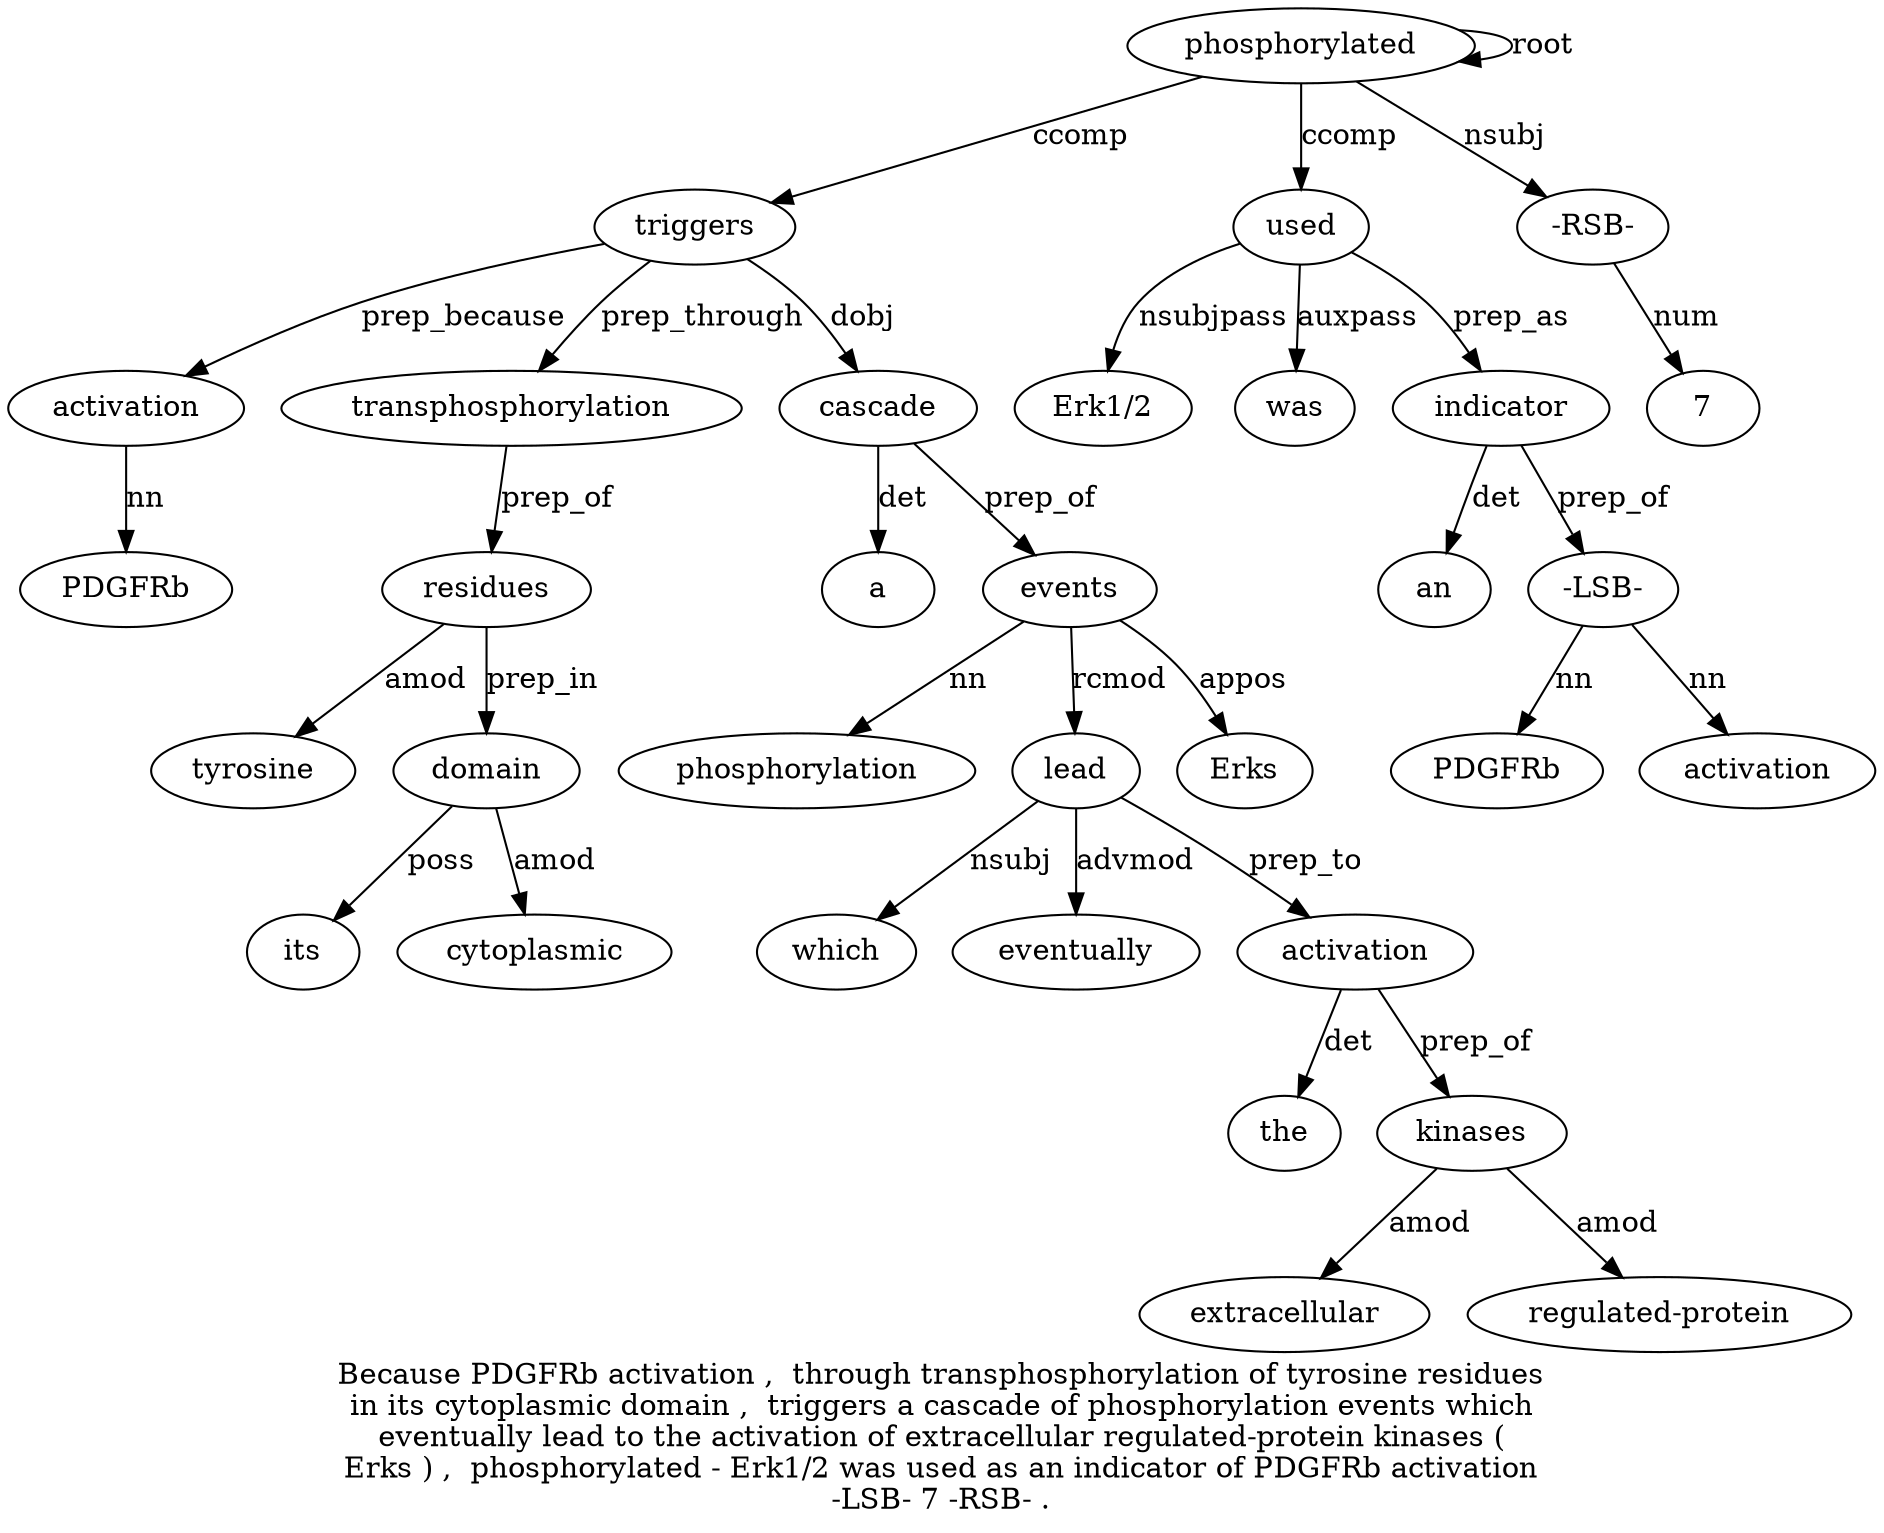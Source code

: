 digraph "Because PDGFRb activation ,  through transphosphorylation of tyrosine residues in its cytoplasmic domain ,  triggers a cascade of phosphorylation events which eventually lead to the activation of extracellular regulated-protein kinases ( Erks ) ,  phosphorylated - Erk1/2 was used as an indicator of PDGFRb activation -LSB- 7 -RSB- ." {
label="Because PDGFRb activation ,  through transphosphorylation of tyrosine residues
in its cytoplasmic domain ,  triggers a cascade of phosphorylation events which
eventually lead to the activation of extracellular regulated-protein kinases (
Erks ) ,  phosphorylated - Erk1/2 was used as an indicator of PDGFRb activation
-LSB- 7 -RSB- .";
activation3 [style=filled, fillcolor=white, label=activation];
PDGFRb2 [style=filled, fillcolor=white, label=PDGFRb];
activation3 -> PDGFRb2  [label=nn];
triggers15 [style=filled, fillcolor=white, label=triggers];
triggers15 -> activation3  [label=prep_because];
transphosphorylation6 [style=filled, fillcolor=white, label=transphosphorylation];
triggers15 -> transphosphorylation6  [label=prep_through];
residues9 [style=filled, fillcolor=white, label=residues];
tyrosine8 [style=filled, fillcolor=white, label=tyrosine];
residues9 -> tyrosine8  [label=amod];
transphosphorylation6 -> residues9  [label=prep_of];
domain13 [style=filled, fillcolor=white, label=domain];
its11 [style=filled, fillcolor=white, label=its];
domain13 -> its11  [label=poss];
cytoplasmic12 [style=filled, fillcolor=white, label=cytoplasmic];
domain13 -> cytoplasmic12  [label=amod];
residues9 -> domain13  [label=prep_in];
phosphorylated35 [style=filled, fillcolor=white, label=phosphorylated];
phosphorylated35 -> triggers15  [label=ccomp];
cascade17 [style=filled, fillcolor=white, label=cascade];
a16 [style=filled, fillcolor=white, label=a];
cascade17 -> a16  [label=det];
triggers15 -> cascade17  [label=dobj];
events20 [style=filled, fillcolor=white, label=events];
phosphorylation19 [style=filled, fillcolor=white, label=phosphorylation];
events20 -> phosphorylation19  [label=nn];
cascade17 -> events20  [label=prep_of];
lead23 [style=filled, fillcolor=white, label=lead];
which21 [style=filled, fillcolor=white, label=which];
lead23 -> which21  [label=nsubj];
eventually22 [style=filled, fillcolor=white, label=eventually];
lead23 -> eventually22  [label=advmod];
events20 -> lead23  [label=rcmod];
activation26 [style=filled, fillcolor=white, label=activation];
the25 [style=filled, fillcolor=white, label=the];
activation26 -> the25  [label=det];
lead23 -> activation26  [label=prep_to];
kinases30 [style=filled, fillcolor=white, label=kinases];
extracellular28 [style=filled, fillcolor=white, label=extracellular];
kinases30 -> extracellular28  [label=amod];
"regulated-protein29" [style=filled, fillcolor=white, label="regulated-protein"];
kinases30 -> "regulated-protein29"  [label=amod];
activation26 -> kinases30  [label=prep_of];
Erks32 [style=filled, fillcolor=white, label=Erks];
events20 -> Erks32  [label=appos];
phosphorylated35 -> phosphorylated35  [label=root];
used39 [style=filled, fillcolor=white, label=used];
"Erk1/237" [style=filled, fillcolor=white, label="Erk1/2"];
used39 -> "Erk1/237"  [label=nsubjpass];
was38 [style=filled, fillcolor=white, label=was];
used39 -> was38  [label=auxpass];
phosphorylated35 -> used39  [label=ccomp];
indicator42 [style=filled, fillcolor=white, label=indicator];
an41 [style=filled, fillcolor=white, label=an];
indicator42 -> an41  [label=det];
used39 -> indicator42  [label=prep_as];
"-LSB-46" [style=filled, fillcolor=white, label="-LSB-"];
PDGFRb44 [style=filled, fillcolor=white, label=PDGFRb];
"-LSB-46" -> PDGFRb44  [label=nn];
activation45 [style=filled, fillcolor=white, label=activation];
"-LSB-46" -> activation45  [label=nn];
indicator42 -> "-LSB-46"  [label=prep_of];
"-RSB-48" [style=filled, fillcolor=white, label="-RSB-"];
74 [style=filled, fillcolor=white, label=7];
"-RSB-48" -> 74  [label=num];
phosphorylated35 -> "-RSB-48"  [label=nsubj];
}
